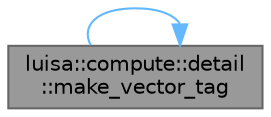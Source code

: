 digraph "luisa::compute::detail::make_vector_tag"
{
 // LATEX_PDF_SIZE
  bgcolor="transparent";
  edge [fontname=Helvetica,fontsize=10,labelfontname=Helvetica,labelfontsize=10];
  node [fontname=Helvetica,fontsize=10,shape=box,height=0.2,width=0.4];
  rankdir="LR";
  Node1 [id="Node000001",label="luisa::compute::detail\l::make_vector_tag",height=0.2,width=0.4,color="gray40", fillcolor="grey60", style="filled", fontcolor="black",tooltip="Return make_vector CallOp according to given type"];
  Node1 -> Node1 [id="edge1_Node000001_Node000001",color="steelblue1",style="solid",tooltip=" "];
}
